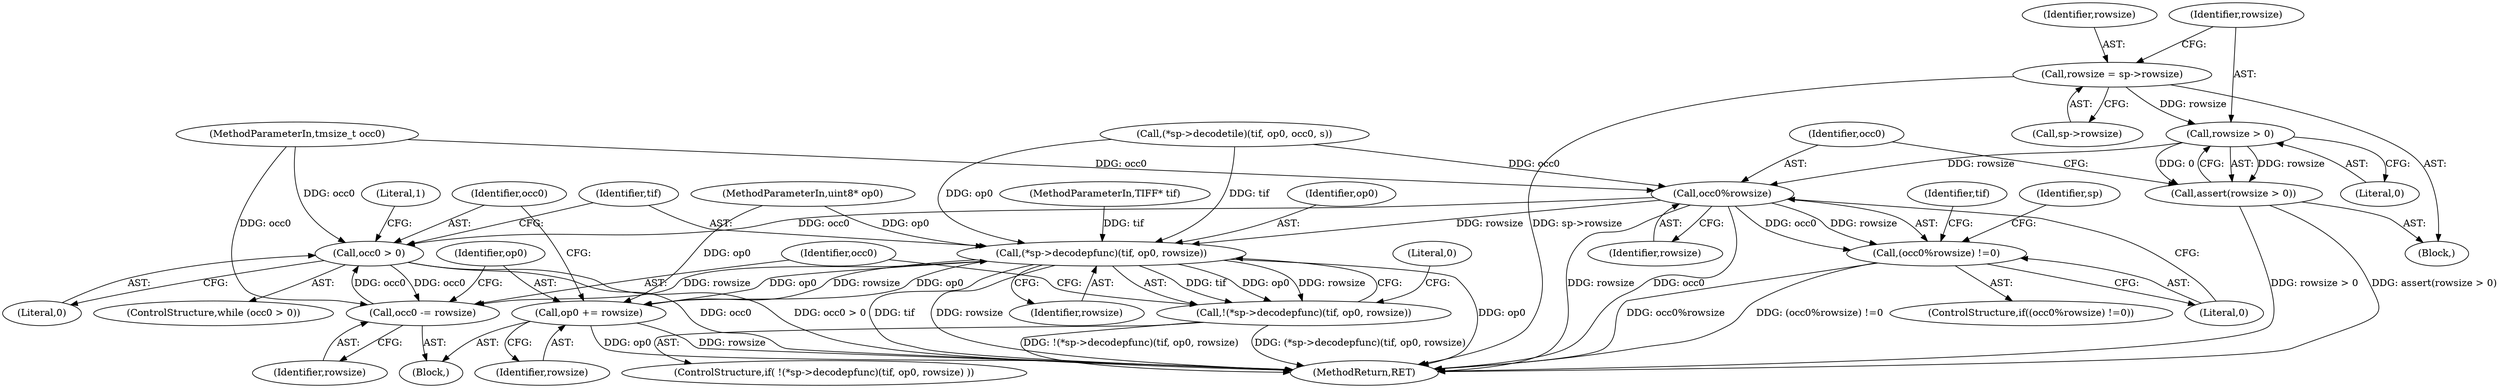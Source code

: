 digraph "0_libtiff_3ca657a8793dd011bf869695d72ad31c779c3cc1_0@pointer" {
"1000129" [label="(Call,rowsize = sp->rowsize)"];
"1000135" [label="(Call,rowsize > 0)"];
"1000134" [label="(Call,assert(rowsize > 0))"];
"1000140" [label="(Call,occ0%rowsize)"];
"1000139" [label="(Call,(occ0%rowsize) !=0)"];
"1000161" [label="(Call,occ0 > 0)"];
"1000173" [label="(Call,occ0 -= rowsize)"];
"1000167" [label="(Call,(*sp->decodepfunc)(tif, op0, rowsize))"];
"1000166" [label="(Call,!(*sp->decodepfunc)(tif, op0, rowsize))"];
"1000176" [label="(Call,op0 += rowsize)"];
"1000137" [label="(Literal,0)"];
"1000141" [label="(Identifier,occ0)"];
"1000176" [label="(Call,op0 += rowsize)"];
"1000102" [label="(MethodParameterIn,uint8* op0)"];
"1000147" [label="(Identifier,tif)"];
"1000160" [label="(ControlStructure,while (occ0 > 0))"];
"1000167" [label="(Call,(*sp->decodepfunc)(tif, op0, rowsize))"];
"1000162" [label="(Identifier,occ0)"];
"1000129" [label="(Call,rowsize = sp->rowsize)"];
"1000184" [label="(MethodReturn,RET)"];
"1000165" [label="(ControlStructure,if( !(*sp->decodepfunc)(tif, op0, rowsize) ))"];
"1000122" [label="(Call,(*sp->decodetile)(tif, op0, occ0, s))"];
"1000164" [label="(Block,)"];
"1000127" [label="(Block,)"];
"1000180" [label="(Literal,1)"];
"1000101" [label="(MethodParameterIn,TIFF* tif)"];
"1000175" [label="(Identifier,rowsize)"];
"1000177" [label="(Identifier,op0)"];
"1000178" [label="(Identifier,rowsize)"];
"1000157" [label="(Identifier,sp)"];
"1000139" [label="(Call,(occ0%rowsize) !=0)"];
"1000163" [label="(Literal,0)"];
"1000161" [label="(Call,occ0 > 0)"];
"1000170" [label="(Identifier,rowsize)"];
"1000143" [label="(Literal,0)"];
"1000136" [label="(Identifier,rowsize)"];
"1000131" [label="(Call,sp->rowsize)"];
"1000166" [label="(Call,!(*sp->decodepfunc)(tif, op0, rowsize))"];
"1000173" [label="(Call,occ0 -= rowsize)"];
"1000138" [label="(ControlStructure,if((occ0%rowsize) !=0))"];
"1000134" [label="(Call,assert(rowsize > 0))"];
"1000169" [label="(Identifier,op0)"];
"1000140" [label="(Call,occ0%rowsize)"];
"1000172" [label="(Literal,0)"];
"1000142" [label="(Identifier,rowsize)"];
"1000103" [label="(MethodParameterIn,tmsize_t occ0)"];
"1000135" [label="(Call,rowsize > 0)"];
"1000168" [label="(Identifier,tif)"];
"1000174" [label="(Identifier,occ0)"];
"1000130" [label="(Identifier,rowsize)"];
"1000129" -> "1000127"  [label="AST: "];
"1000129" -> "1000131"  [label="CFG: "];
"1000130" -> "1000129"  [label="AST: "];
"1000131" -> "1000129"  [label="AST: "];
"1000136" -> "1000129"  [label="CFG: "];
"1000129" -> "1000184"  [label="DDG: sp->rowsize"];
"1000129" -> "1000135"  [label="DDG: rowsize"];
"1000135" -> "1000134"  [label="AST: "];
"1000135" -> "1000137"  [label="CFG: "];
"1000136" -> "1000135"  [label="AST: "];
"1000137" -> "1000135"  [label="AST: "];
"1000134" -> "1000135"  [label="CFG: "];
"1000135" -> "1000134"  [label="DDG: rowsize"];
"1000135" -> "1000134"  [label="DDG: 0"];
"1000135" -> "1000140"  [label="DDG: rowsize"];
"1000134" -> "1000127"  [label="AST: "];
"1000141" -> "1000134"  [label="CFG: "];
"1000134" -> "1000184"  [label="DDG: assert(rowsize > 0)"];
"1000134" -> "1000184"  [label="DDG: rowsize > 0"];
"1000140" -> "1000139"  [label="AST: "];
"1000140" -> "1000142"  [label="CFG: "];
"1000141" -> "1000140"  [label="AST: "];
"1000142" -> "1000140"  [label="AST: "];
"1000143" -> "1000140"  [label="CFG: "];
"1000140" -> "1000184"  [label="DDG: rowsize"];
"1000140" -> "1000184"  [label="DDG: occ0"];
"1000140" -> "1000139"  [label="DDG: occ0"];
"1000140" -> "1000139"  [label="DDG: rowsize"];
"1000122" -> "1000140"  [label="DDG: occ0"];
"1000103" -> "1000140"  [label="DDG: occ0"];
"1000140" -> "1000161"  [label="DDG: occ0"];
"1000140" -> "1000167"  [label="DDG: rowsize"];
"1000139" -> "1000138"  [label="AST: "];
"1000139" -> "1000143"  [label="CFG: "];
"1000143" -> "1000139"  [label="AST: "];
"1000147" -> "1000139"  [label="CFG: "];
"1000157" -> "1000139"  [label="CFG: "];
"1000139" -> "1000184"  [label="DDG: (occ0%rowsize) !=0"];
"1000139" -> "1000184"  [label="DDG: occ0%rowsize"];
"1000161" -> "1000160"  [label="AST: "];
"1000161" -> "1000163"  [label="CFG: "];
"1000162" -> "1000161"  [label="AST: "];
"1000163" -> "1000161"  [label="AST: "];
"1000168" -> "1000161"  [label="CFG: "];
"1000180" -> "1000161"  [label="CFG: "];
"1000161" -> "1000184"  [label="DDG: occ0"];
"1000161" -> "1000184"  [label="DDG: occ0 > 0"];
"1000173" -> "1000161"  [label="DDG: occ0"];
"1000103" -> "1000161"  [label="DDG: occ0"];
"1000161" -> "1000173"  [label="DDG: occ0"];
"1000173" -> "1000164"  [label="AST: "];
"1000173" -> "1000175"  [label="CFG: "];
"1000174" -> "1000173"  [label="AST: "];
"1000175" -> "1000173"  [label="AST: "];
"1000177" -> "1000173"  [label="CFG: "];
"1000167" -> "1000173"  [label="DDG: rowsize"];
"1000103" -> "1000173"  [label="DDG: occ0"];
"1000167" -> "1000166"  [label="AST: "];
"1000167" -> "1000170"  [label="CFG: "];
"1000168" -> "1000167"  [label="AST: "];
"1000169" -> "1000167"  [label="AST: "];
"1000170" -> "1000167"  [label="AST: "];
"1000166" -> "1000167"  [label="CFG: "];
"1000167" -> "1000184"  [label="DDG: op0"];
"1000167" -> "1000184"  [label="DDG: tif"];
"1000167" -> "1000184"  [label="DDG: rowsize"];
"1000167" -> "1000166"  [label="DDG: tif"];
"1000167" -> "1000166"  [label="DDG: op0"];
"1000167" -> "1000166"  [label="DDG: rowsize"];
"1000122" -> "1000167"  [label="DDG: tif"];
"1000122" -> "1000167"  [label="DDG: op0"];
"1000101" -> "1000167"  [label="DDG: tif"];
"1000176" -> "1000167"  [label="DDG: op0"];
"1000102" -> "1000167"  [label="DDG: op0"];
"1000167" -> "1000176"  [label="DDG: rowsize"];
"1000167" -> "1000176"  [label="DDG: op0"];
"1000166" -> "1000165"  [label="AST: "];
"1000172" -> "1000166"  [label="CFG: "];
"1000174" -> "1000166"  [label="CFG: "];
"1000166" -> "1000184"  [label="DDG: !(*sp->decodepfunc)(tif, op0, rowsize)"];
"1000166" -> "1000184"  [label="DDG: (*sp->decodepfunc)(tif, op0, rowsize)"];
"1000176" -> "1000164"  [label="AST: "];
"1000176" -> "1000178"  [label="CFG: "];
"1000177" -> "1000176"  [label="AST: "];
"1000178" -> "1000176"  [label="AST: "];
"1000162" -> "1000176"  [label="CFG: "];
"1000176" -> "1000184"  [label="DDG: rowsize"];
"1000176" -> "1000184"  [label="DDG: op0"];
"1000102" -> "1000176"  [label="DDG: op0"];
}
